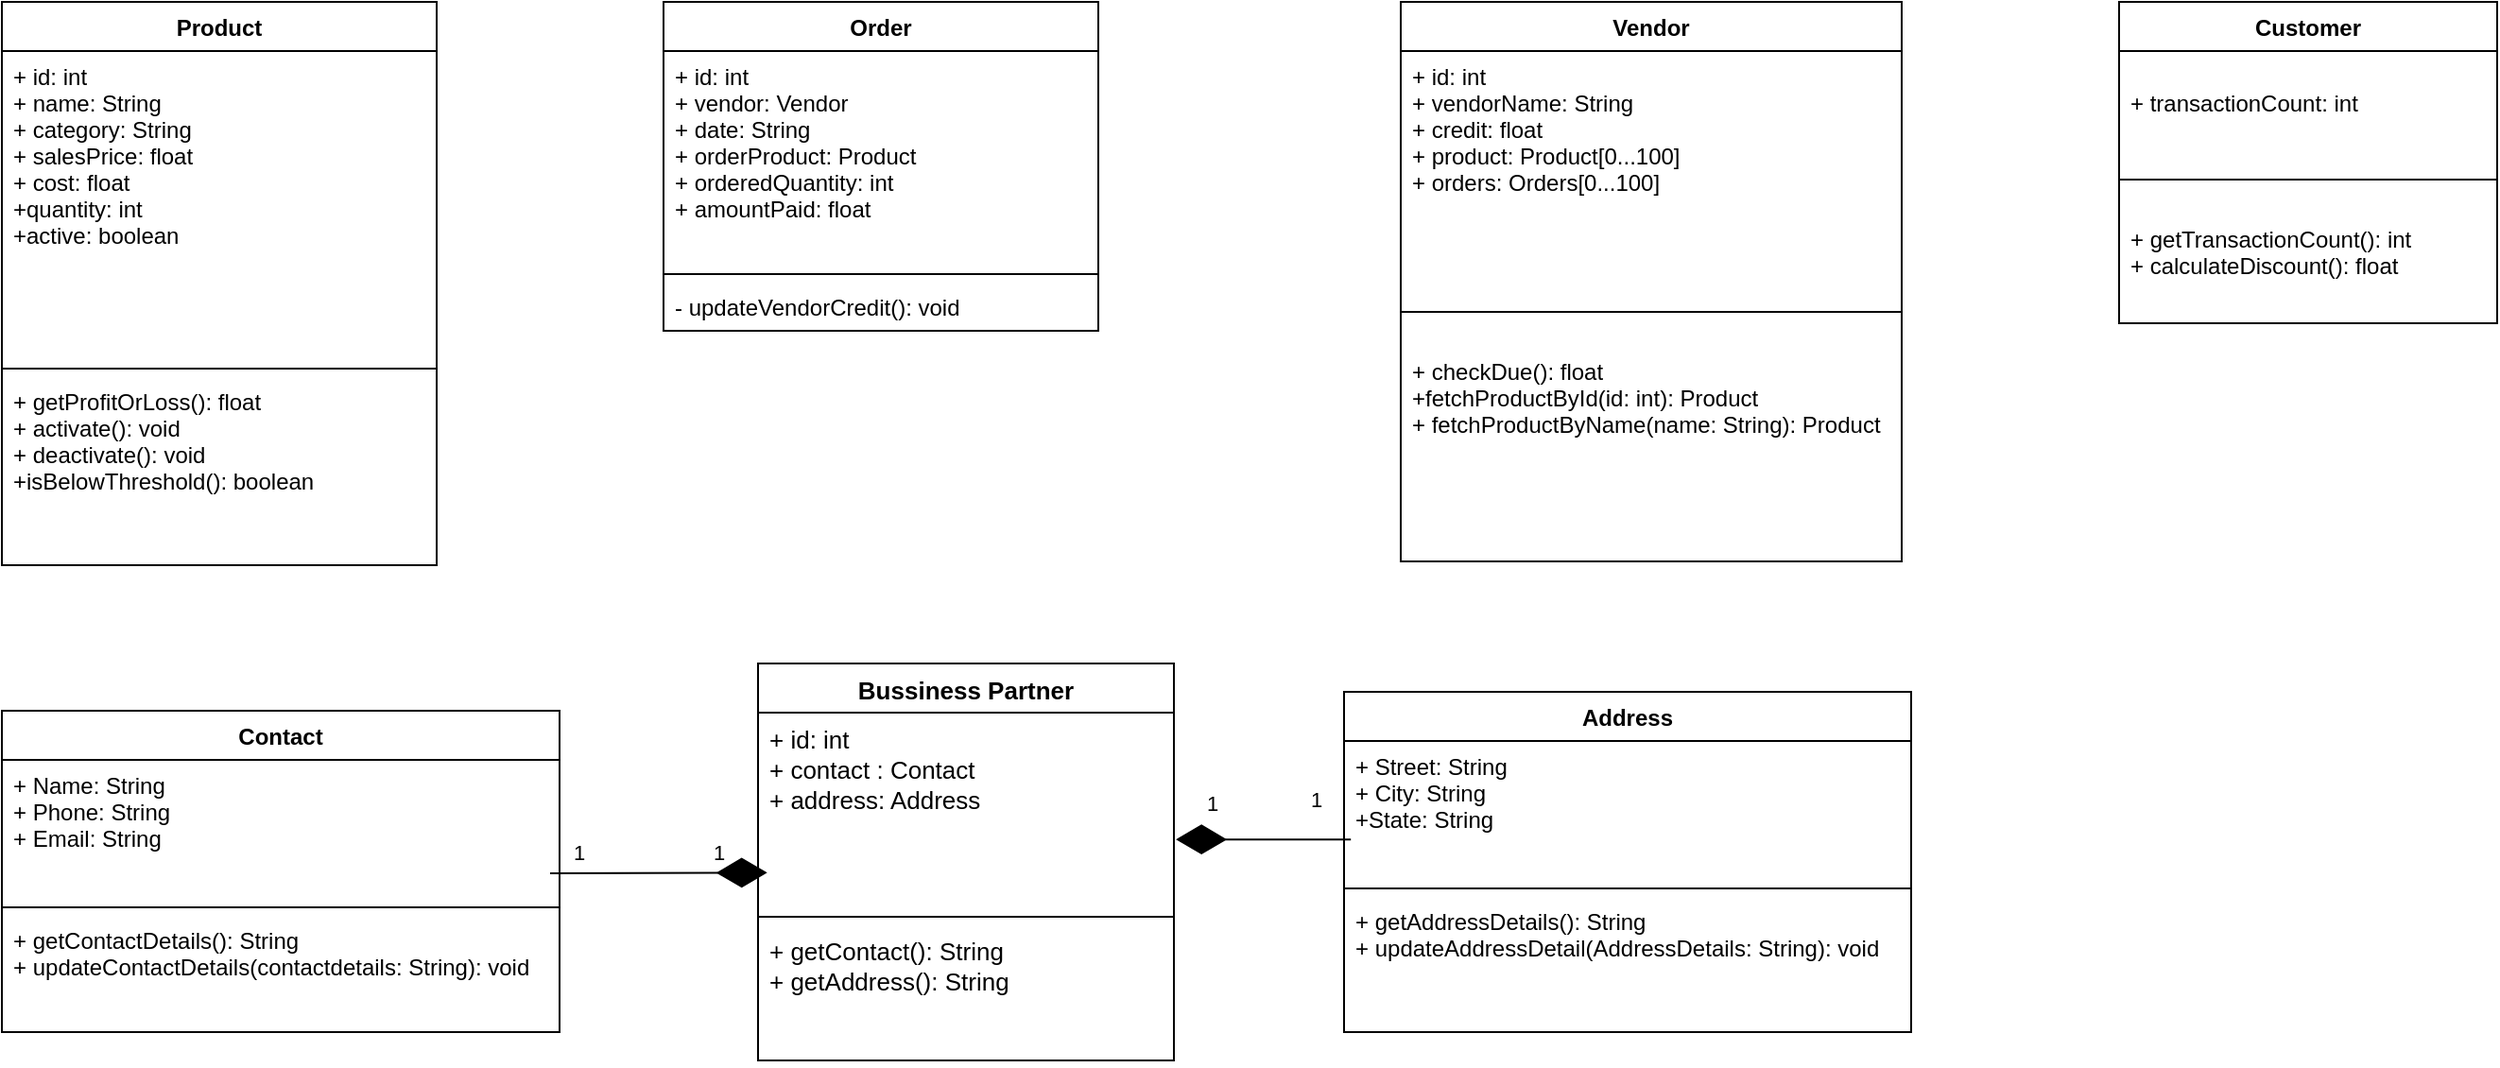 <mxfile version="16.4.5" type="github">
  <diagram id="x1rQlzW42sjCAib7o9QV" name="Page-1">
    <mxGraphModel dx="1059" dy="1846" grid="1" gridSize="10" guides="1" tooltips="1" connect="1" arrows="1" fold="1" page="1" pageScale="1" pageWidth="850" pageHeight="1100" math="0" shadow="0">
      <root>
        <mxCell id="0" />
        <mxCell id="1" parent="0" />
        <mxCell id="4vt9VN0zpXeL7rYxbLUE-1" value="Product" style="swimlane;fontStyle=1;align=center;verticalAlign=top;childLayout=stackLayout;horizontal=1;startSize=26;horizontalStack=0;resizeParent=1;resizeParentMax=0;resizeLast=0;collapsible=1;marginBottom=0;" parent="1" vertex="1">
          <mxGeometry x="40" y="-1040" width="230" height="298" as="geometry" />
        </mxCell>
        <mxCell id="4vt9VN0zpXeL7rYxbLUE-2" value="+ id: int&#xa;+ name: String&#xa;+ category: String&#xa;+ salesPrice: float&#xa;+ cost: float&#xa;+quantity: int&#xa;+active: boolean" style="text;strokeColor=none;fillColor=none;align=left;verticalAlign=top;spacingLeft=4;spacingRight=4;overflow=hidden;rotatable=0;points=[[0,0.5],[1,0.5]];portConstraint=eastwest;" parent="4vt9VN0zpXeL7rYxbLUE-1" vertex="1">
          <mxGeometry y="26" width="230" height="164" as="geometry" />
        </mxCell>
        <mxCell id="4vt9VN0zpXeL7rYxbLUE-3" value="" style="line;strokeWidth=1;fillColor=none;align=left;verticalAlign=middle;spacingTop=-1;spacingLeft=3;spacingRight=3;rotatable=0;labelPosition=right;points=[];portConstraint=eastwest;" parent="4vt9VN0zpXeL7rYxbLUE-1" vertex="1">
          <mxGeometry y="190" width="230" height="8" as="geometry" />
        </mxCell>
        <mxCell id="4vt9VN0zpXeL7rYxbLUE-4" value="+ getProfitOrLoss(): float&#xa;+ activate(): void&#xa;+ deactivate(): void&#xa;+isBelowThreshold(): boolean" style="text;strokeColor=none;fillColor=none;align=left;verticalAlign=top;spacingLeft=4;spacingRight=4;overflow=hidden;rotatable=0;points=[[0,0.5],[1,0.5]];portConstraint=eastwest;" parent="4vt9VN0zpXeL7rYxbLUE-1" vertex="1">
          <mxGeometry y="198" width="230" height="100" as="geometry" />
        </mxCell>
        <mxCell id="4vt9VN0zpXeL7rYxbLUE-5" value="Order" style="swimlane;fontStyle=1;align=center;verticalAlign=top;childLayout=stackLayout;horizontal=1;startSize=26;horizontalStack=0;resizeParent=1;resizeParentMax=0;resizeLast=0;collapsible=1;marginBottom=0;" parent="1" vertex="1">
          <mxGeometry x="390" y="-1040" width="230" height="174" as="geometry" />
        </mxCell>
        <mxCell id="4vt9VN0zpXeL7rYxbLUE-6" value="+ id: int&#xa;+ vendor: Vendor&#xa;+ date: String&#xa;+ orderProduct: Product&#xa;+ orderedQuantity: int&#xa;+ amountPaid: float" style="text;strokeColor=none;fillColor=none;align=left;verticalAlign=top;spacingLeft=4;spacingRight=4;overflow=hidden;rotatable=0;points=[[0,0.5],[1,0.5]];portConstraint=eastwest;" parent="4vt9VN0zpXeL7rYxbLUE-5" vertex="1">
          <mxGeometry y="26" width="230" height="114" as="geometry" />
        </mxCell>
        <mxCell id="4vt9VN0zpXeL7rYxbLUE-7" value="" style="line;strokeWidth=1;fillColor=none;align=left;verticalAlign=middle;spacingTop=-1;spacingLeft=3;spacingRight=3;rotatable=0;labelPosition=right;points=[];portConstraint=eastwest;" parent="4vt9VN0zpXeL7rYxbLUE-5" vertex="1">
          <mxGeometry y="140" width="230" height="8" as="geometry" />
        </mxCell>
        <mxCell id="4vt9VN0zpXeL7rYxbLUE-8" value="- updateVendorCredit(): void" style="text;strokeColor=none;fillColor=none;align=left;verticalAlign=top;spacingLeft=4;spacingRight=4;overflow=hidden;rotatable=0;points=[[0,0.5],[1,0.5]];portConstraint=eastwest;" parent="4vt9VN0zpXeL7rYxbLUE-5" vertex="1">
          <mxGeometry y="148" width="230" height="26" as="geometry" />
        </mxCell>
        <mxCell id="4vt9VN0zpXeL7rYxbLUE-9" value="Customer" style="swimlane;fontStyle=1;align=center;verticalAlign=top;childLayout=stackLayout;horizontal=1;startSize=26;horizontalStack=0;resizeParent=1;resizeParentMax=0;resizeLast=0;collapsible=1;marginBottom=0;" parent="1" vertex="1">
          <mxGeometry x="1160" y="-1040" width="200" height="170" as="geometry" />
        </mxCell>
        <mxCell id="4vt9VN0zpXeL7rYxbLUE-10" value="&#xa;+ transactionCount: int" style="text;strokeColor=none;fillColor=none;align=left;verticalAlign=top;spacingLeft=4;spacingRight=4;overflow=hidden;rotatable=0;points=[[0,0.5],[1,0.5]];portConstraint=eastwest;" parent="4vt9VN0zpXeL7rYxbLUE-9" vertex="1">
          <mxGeometry y="26" width="200" height="64" as="geometry" />
        </mxCell>
        <mxCell id="4vt9VN0zpXeL7rYxbLUE-11" value="" style="line;strokeWidth=1;fillColor=none;align=left;verticalAlign=middle;spacingTop=-1;spacingLeft=3;spacingRight=3;rotatable=0;labelPosition=right;points=[];portConstraint=eastwest;" parent="4vt9VN0zpXeL7rYxbLUE-9" vertex="1">
          <mxGeometry y="90" width="200" height="8" as="geometry" />
        </mxCell>
        <mxCell id="4vt9VN0zpXeL7rYxbLUE-12" value="&#xa;+ getTransactionCount(): int&#xa;+ calculateDiscount(): float" style="text;strokeColor=none;fillColor=none;align=left;verticalAlign=top;spacingLeft=4;spacingRight=4;overflow=hidden;rotatable=0;points=[[0,0.5],[1,0.5]];portConstraint=eastwest;" parent="4vt9VN0zpXeL7rYxbLUE-9" vertex="1">
          <mxGeometry y="98" width="200" height="72" as="geometry" />
        </mxCell>
        <mxCell id="4vt9VN0zpXeL7rYxbLUE-13" value="Vendor" style="swimlane;fontStyle=1;align=center;verticalAlign=top;childLayout=stackLayout;horizontal=1;startSize=26;horizontalStack=0;resizeParent=1;resizeParentMax=0;resizeLast=0;collapsible=1;marginBottom=0;" parent="1" vertex="1">
          <mxGeometry x="780" y="-1040" width="265" height="296" as="geometry" />
        </mxCell>
        <mxCell id="4vt9VN0zpXeL7rYxbLUE-14" value="+ id: int&#xa;+ vendorName: String&#xa;+ credit: float&#xa;+ product: Product[0...100]&#xa;+ orders: Orders[0...100]" style="text;strokeColor=none;fillColor=none;align=left;verticalAlign=top;spacingLeft=4;spacingRight=4;overflow=hidden;rotatable=0;points=[[0,0.5],[1,0.5]];portConstraint=eastwest;" parent="4vt9VN0zpXeL7rYxbLUE-13" vertex="1">
          <mxGeometry y="26" width="265" height="134" as="geometry" />
        </mxCell>
        <mxCell id="4vt9VN0zpXeL7rYxbLUE-15" value="" style="line;strokeWidth=1;fillColor=none;align=left;verticalAlign=middle;spacingTop=-1;spacingLeft=3;spacingRight=3;rotatable=0;labelPosition=right;points=[];portConstraint=eastwest;" parent="4vt9VN0zpXeL7rYxbLUE-13" vertex="1">
          <mxGeometry y="160" width="265" height="8" as="geometry" />
        </mxCell>
        <mxCell id="4vt9VN0zpXeL7rYxbLUE-16" value="&#xa;+ checkDue(): float&#xa;+fetchProductById(id: int): Product&#xa;+ fetchProductByName(name: String): Product&#xa;" style="text;strokeColor=none;fillColor=none;align=left;verticalAlign=top;spacingLeft=4;spacingRight=4;overflow=hidden;rotatable=0;points=[[0,0.5],[1,0.5]];portConstraint=eastwest;" parent="4vt9VN0zpXeL7rYxbLUE-13" vertex="1">
          <mxGeometry y="168" width="265" height="128" as="geometry" />
        </mxCell>
        <mxCell id="4vt9VN0zpXeL7rYxbLUE-45" value="Bussiness Partner" style="swimlane;fontStyle=1;align=center;verticalAlign=top;childLayout=stackLayout;horizontal=1;startSize=26;horizontalStack=0;resizeParent=1;resizeParentMax=0;resizeLast=0;collapsible=1;marginBottom=0;labelBackgroundColor=none;labelBorderColor=none;fontSize=13;" parent="1" vertex="1">
          <mxGeometry x="440" y="-690" width="220" height="210" as="geometry" />
        </mxCell>
        <mxCell id="4vt9VN0zpXeL7rYxbLUE-46" value="+ id: int&#xa;+ contact : Contact&#xa;+ address: Address" style="text;strokeColor=none;fillColor=none;align=left;verticalAlign=top;spacingLeft=4;spacingRight=4;overflow=hidden;rotatable=0;points=[[0,0.5],[1,0.5]];portConstraint=eastwest;labelBackgroundColor=none;labelBorderColor=none;fontSize=13;" parent="4vt9VN0zpXeL7rYxbLUE-45" vertex="1">
          <mxGeometry y="26" width="220" height="104" as="geometry" />
        </mxCell>
        <mxCell id="4vt9VN0zpXeL7rYxbLUE-47" value="" style="line;strokeWidth=1;fillColor=none;align=left;verticalAlign=middle;spacingTop=-1;spacingLeft=3;spacingRight=3;rotatable=0;labelPosition=right;points=[];portConstraint=eastwest;labelBackgroundColor=none;labelBorderColor=none;fontSize=13;" parent="4vt9VN0zpXeL7rYxbLUE-45" vertex="1">
          <mxGeometry y="130" width="220" height="8" as="geometry" />
        </mxCell>
        <mxCell id="4vt9VN0zpXeL7rYxbLUE-48" value="+ getContact(): String&#xa;+ getAddress(): String" style="text;strokeColor=none;fillColor=none;align=left;verticalAlign=top;spacingLeft=4;spacingRight=4;overflow=hidden;rotatable=0;points=[[0,0.5],[1,0.5]];portConstraint=eastwest;labelBackgroundColor=none;labelBorderColor=none;fontSize=13;" parent="4vt9VN0zpXeL7rYxbLUE-45" vertex="1">
          <mxGeometry y="138" width="220" height="72" as="geometry" />
        </mxCell>
        <mxCell id="x_GX01w57GS1Q3rRgQEp-4" value="Address" style="swimlane;fontStyle=1;align=center;verticalAlign=top;childLayout=stackLayout;horizontal=1;startSize=26;horizontalStack=0;resizeParent=1;resizeParentMax=0;resizeLast=0;collapsible=1;marginBottom=0;" vertex="1" parent="1">
          <mxGeometry x="750" y="-675" width="300" height="180" as="geometry" />
        </mxCell>
        <mxCell id="x_GX01w57GS1Q3rRgQEp-5" value="+ Street: String&#xa;+ City: String&#xa;+State: String" style="text;strokeColor=none;fillColor=none;align=left;verticalAlign=top;spacingLeft=4;spacingRight=4;overflow=hidden;rotatable=0;points=[[0,0.5],[1,0.5]];portConstraint=eastwest;" vertex="1" parent="x_GX01w57GS1Q3rRgQEp-4">
          <mxGeometry y="26" width="300" height="74" as="geometry" />
        </mxCell>
        <mxCell id="x_GX01w57GS1Q3rRgQEp-6" value="" style="line;strokeWidth=1;fillColor=none;align=left;verticalAlign=middle;spacingTop=-1;spacingLeft=3;spacingRight=3;rotatable=0;labelPosition=right;points=[];portConstraint=eastwest;" vertex="1" parent="x_GX01w57GS1Q3rRgQEp-4">
          <mxGeometry y="100" width="300" height="8" as="geometry" />
        </mxCell>
        <mxCell id="x_GX01w57GS1Q3rRgQEp-7" value="+ getAddressDetails(): String&#xa;+ updateAddressDetail(AddressDetails: String): void" style="text;strokeColor=none;fillColor=none;align=left;verticalAlign=top;spacingLeft=4;spacingRight=4;overflow=hidden;rotatable=0;points=[[0,0.5],[1,0.5]];portConstraint=eastwest;" vertex="1" parent="x_GX01w57GS1Q3rRgQEp-4">
          <mxGeometry y="108" width="300" height="72" as="geometry" />
        </mxCell>
        <mxCell id="x_GX01w57GS1Q3rRgQEp-8" value="Contact" style="swimlane;fontStyle=1;align=center;verticalAlign=top;childLayout=stackLayout;horizontal=1;startSize=26;horizontalStack=0;resizeParent=1;resizeParentMax=0;resizeLast=0;collapsible=1;marginBottom=0;" vertex="1" parent="1">
          <mxGeometry x="40" y="-665" width="295" height="170" as="geometry" />
        </mxCell>
        <mxCell id="x_GX01w57GS1Q3rRgQEp-9" value="+ Name: String&#xa;+ Phone: String&#xa;+ Email: String" style="text;strokeColor=none;fillColor=none;align=left;verticalAlign=top;spacingLeft=4;spacingRight=4;overflow=hidden;rotatable=0;points=[[0,0.5],[1,0.5]];portConstraint=eastwest;" vertex="1" parent="x_GX01w57GS1Q3rRgQEp-8">
          <mxGeometry y="26" width="295" height="74" as="geometry" />
        </mxCell>
        <mxCell id="x_GX01w57GS1Q3rRgQEp-10" value="" style="line;strokeWidth=1;fillColor=none;align=left;verticalAlign=middle;spacingTop=-1;spacingLeft=3;spacingRight=3;rotatable=0;labelPosition=right;points=[];portConstraint=eastwest;" vertex="1" parent="x_GX01w57GS1Q3rRgQEp-8">
          <mxGeometry y="100" width="295" height="8" as="geometry" />
        </mxCell>
        <mxCell id="x_GX01w57GS1Q3rRgQEp-11" value="+ getContactDetails(): String&#xa;+ updateContactDetails(contactdetails: String): void" style="text;strokeColor=none;fillColor=none;align=left;verticalAlign=top;spacingLeft=4;spacingRight=4;overflow=hidden;rotatable=0;points=[[0,0.5],[1,0.5]];portConstraint=eastwest;" vertex="1" parent="x_GX01w57GS1Q3rRgQEp-8">
          <mxGeometry y="108" width="295" height="62" as="geometry" />
        </mxCell>
        <mxCell id="x_GX01w57GS1Q3rRgQEp-12" value="" style="endArrow=diamondThin;endFill=1;endSize=24;html=1;rounded=0;entryX=0.022;entryY=0.814;entryDx=0;entryDy=0;entryPerimeter=0;" edge="1" parent="1" target="4vt9VN0zpXeL7rYxbLUE-46">
          <mxGeometry width="160" relative="1" as="geometry">
            <mxPoint x="330" y="-579" as="sourcePoint" />
            <mxPoint x="450" y="-576" as="targetPoint" />
          </mxGeometry>
        </mxCell>
        <mxCell id="x_GX01w57GS1Q3rRgQEp-14" value="1" style="edgeLabel;html=1;align=center;verticalAlign=middle;resizable=0;points=[];" vertex="1" connectable="0" parent="x_GX01w57GS1Q3rRgQEp-12">
          <mxGeometry x="-0.741" y="4" relative="1" as="geometry">
            <mxPoint y="-7" as="offset" />
          </mxGeometry>
        </mxCell>
        <mxCell id="x_GX01w57GS1Q3rRgQEp-13" value="" style="endArrow=diamondThin;endFill=1;endSize=24;html=1;rounded=0;entryX=1.005;entryY=0.645;entryDx=0;entryDy=0;entryPerimeter=0;exitX=0.012;exitY=0.704;exitDx=0;exitDy=0;exitPerimeter=0;" edge="1" parent="1" source="x_GX01w57GS1Q3rRgQEp-5" target="4vt9VN0zpXeL7rYxbLUE-46">
          <mxGeometry width="160" relative="1" as="geometry">
            <mxPoint x="600" y="-720" as="sourcePoint" />
            <mxPoint x="760" y="-720" as="targetPoint" />
          </mxGeometry>
        </mxCell>
        <mxCell id="x_GX01w57GS1Q3rRgQEp-15" value="1" style="edgeLabel;html=1;align=center;verticalAlign=middle;resizable=0;points=[];" vertex="1" connectable="0" parent="1">
          <mxGeometry x="354.725" y="-580.044" as="geometry">
            <mxPoint x="64" y="-10" as="offset" />
          </mxGeometry>
        </mxCell>
        <mxCell id="x_GX01w57GS1Q3rRgQEp-16" value="1" style="edgeLabel;html=1;align=center;verticalAlign=middle;resizable=0;points=[];" vertex="1" connectable="0" parent="1">
          <mxGeometry x="380.005" y="-570.044" as="geometry">
            <mxPoint x="300" y="-46" as="offset" />
          </mxGeometry>
        </mxCell>
        <mxCell id="x_GX01w57GS1Q3rRgQEp-17" value="1" style="edgeLabel;html=1;align=center;verticalAlign=middle;resizable=0;points=[];" vertex="1" connectable="0" parent="1">
          <mxGeometry x="370.005" y="-570.044" as="geometry">
            <mxPoint x="365" y="-48" as="offset" />
          </mxGeometry>
        </mxCell>
      </root>
    </mxGraphModel>
  </diagram>
</mxfile>
